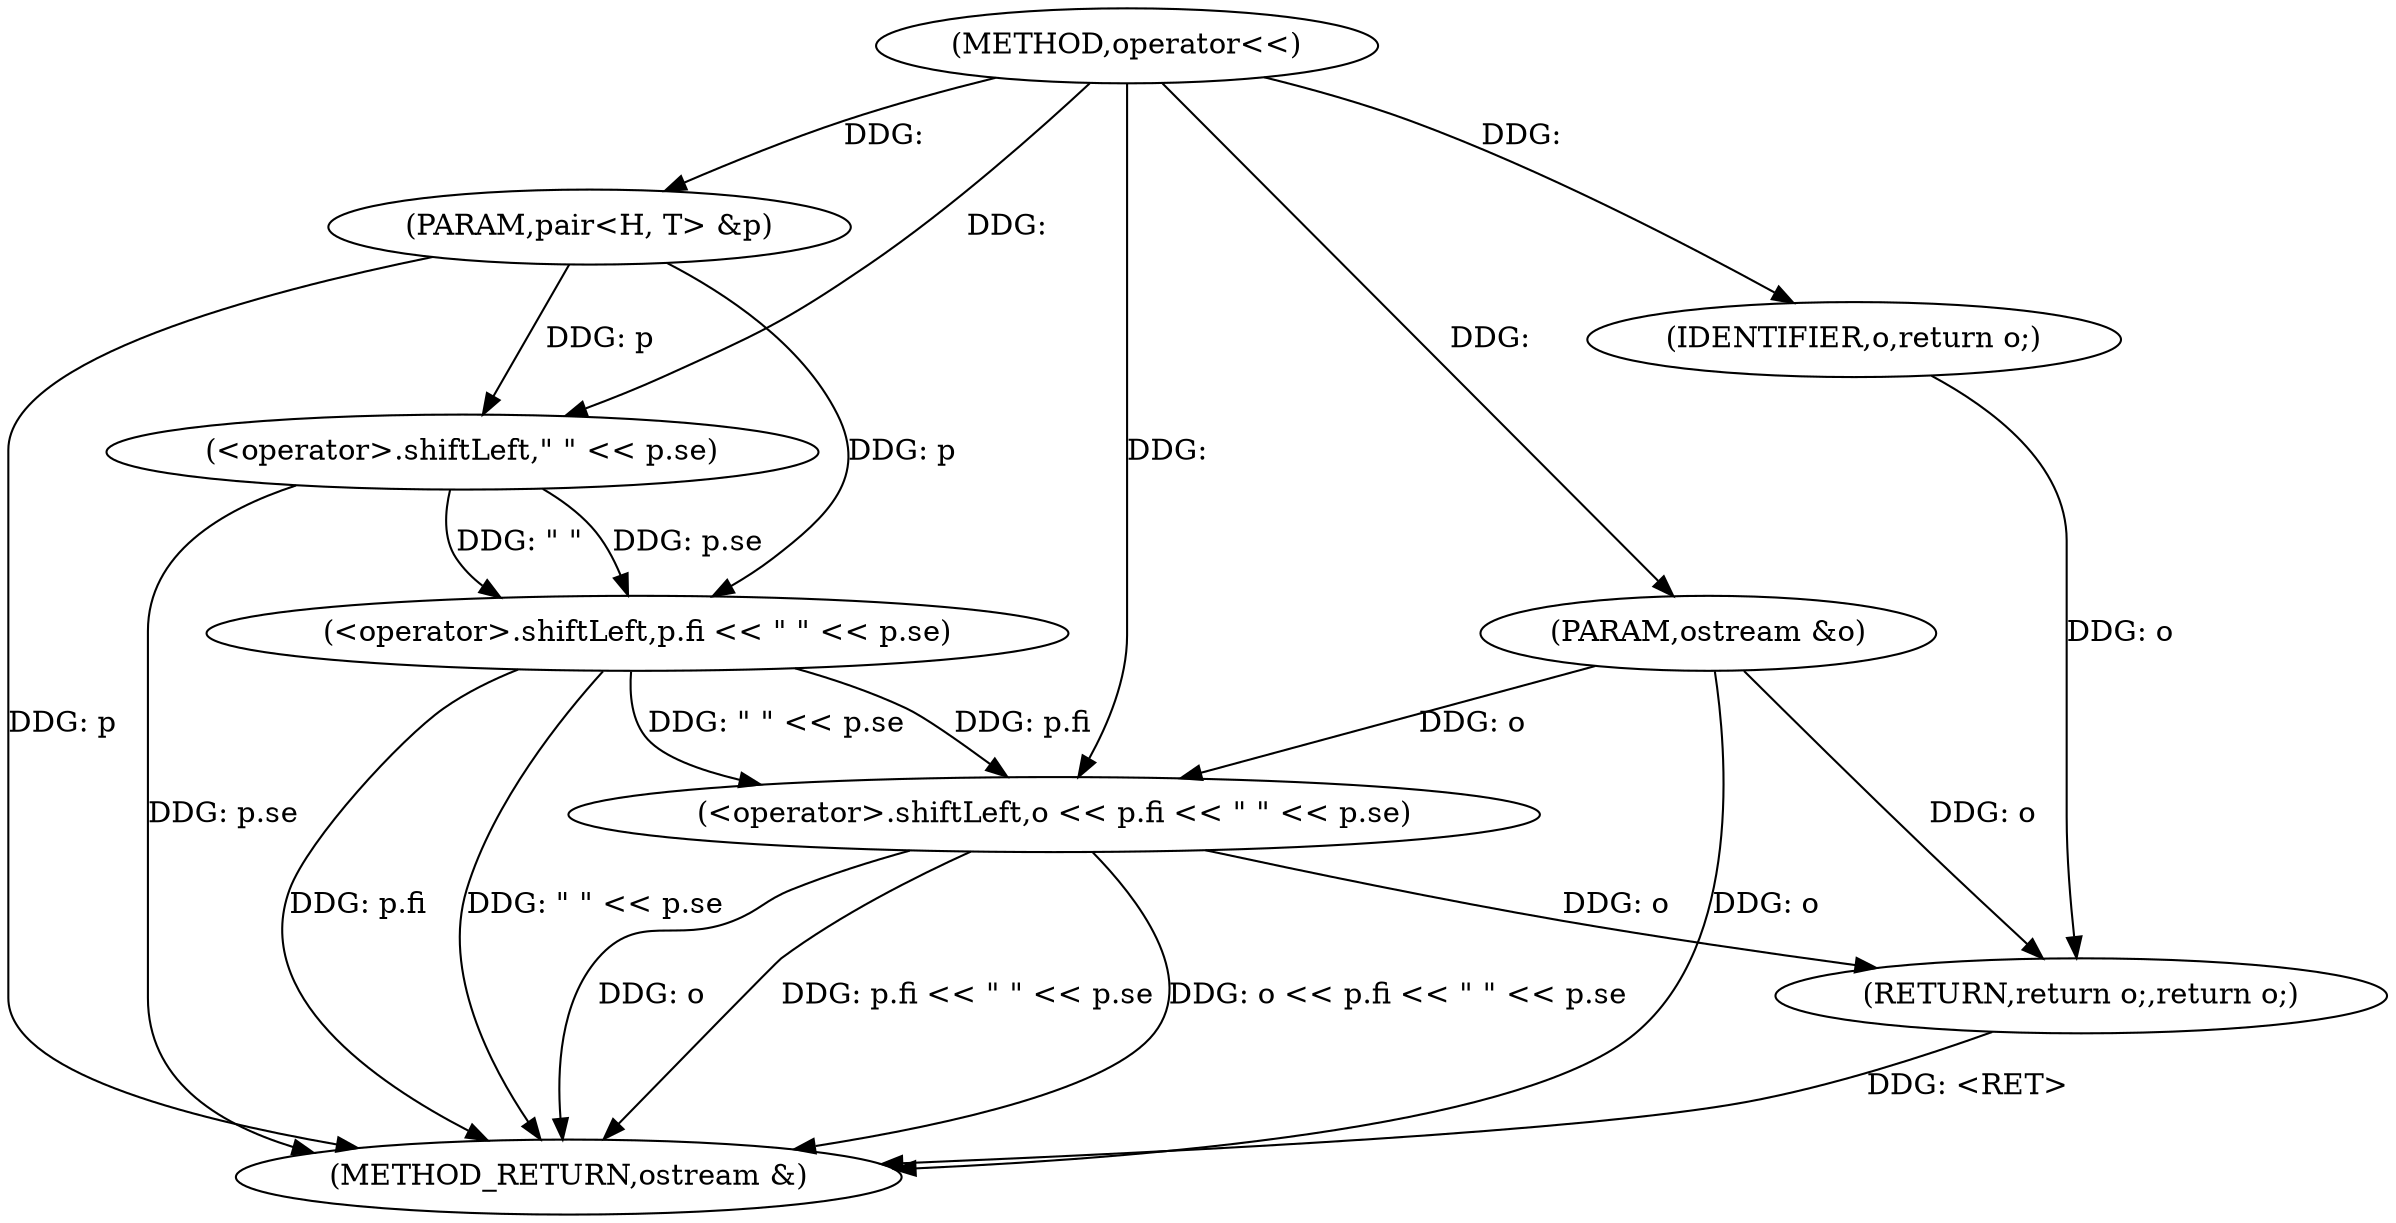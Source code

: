digraph "operator<<" {  
"1000185" [label = "(METHOD,operator<<)" ]
"1000202" [label = "(METHOD_RETURN,ostream &)" ]
"1000186" [label = "(PARAM,ostream &o)" ]
"1000187" [label = "(PARAM,pair<H, T> &p)" ]
"1000189" [label = "(<operator>.shiftLeft,o << p.fi << \" \" << p.se)" ]
"1000200" [label = "(RETURN,return o;,return o;)" ]
"1000201" [label = "(IDENTIFIER,o,return o;)" ]
"1000191" [label = "(<operator>.shiftLeft,p.fi << \" \" << p.se)" ]
"1000195" [label = "(<operator>.shiftLeft,\" \" << p.se)" ]
  "1000200" -> "1000202"  [ label = "DDG: <RET>"] 
  "1000186" -> "1000202"  [ label = "DDG: o"] 
  "1000187" -> "1000202"  [ label = "DDG: p"] 
  "1000189" -> "1000202"  [ label = "DDG: o"] 
  "1000191" -> "1000202"  [ label = "DDG: p.fi"] 
  "1000195" -> "1000202"  [ label = "DDG: p.se"] 
  "1000191" -> "1000202"  [ label = "DDG: \" \" << p.se"] 
  "1000189" -> "1000202"  [ label = "DDG: p.fi << \" \" << p.se"] 
  "1000189" -> "1000202"  [ label = "DDG: o << p.fi << \" \" << p.se"] 
  "1000185" -> "1000186"  [ label = "DDG: "] 
  "1000185" -> "1000187"  [ label = "DDG: "] 
  "1000201" -> "1000200"  [ label = "DDG: o"] 
  "1000189" -> "1000200"  [ label = "DDG: o"] 
  "1000186" -> "1000200"  [ label = "DDG: o"] 
  "1000186" -> "1000189"  [ label = "DDG: o"] 
  "1000185" -> "1000189"  [ label = "DDG: "] 
  "1000191" -> "1000189"  [ label = "DDG: \" \" << p.se"] 
  "1000191" -> "1000189"  [ label = "DDG: p.fi"] 
  "1000185" -> "1000201"  [ label = "DDG: "] 
  "1000187" -> "1000191"  [ label = "DDG: p"] 
  "1000195" -> "1000191"  [ label = "DDG: p.se"] 
  "1000195" -> "1000191"  [ label = "DDG: \" \""] 
  "1000185" -> "1000195"  [ label = "DDG: "] 
  "1000187" -> "1000195"  [ label = "DDG: p"] 
}
